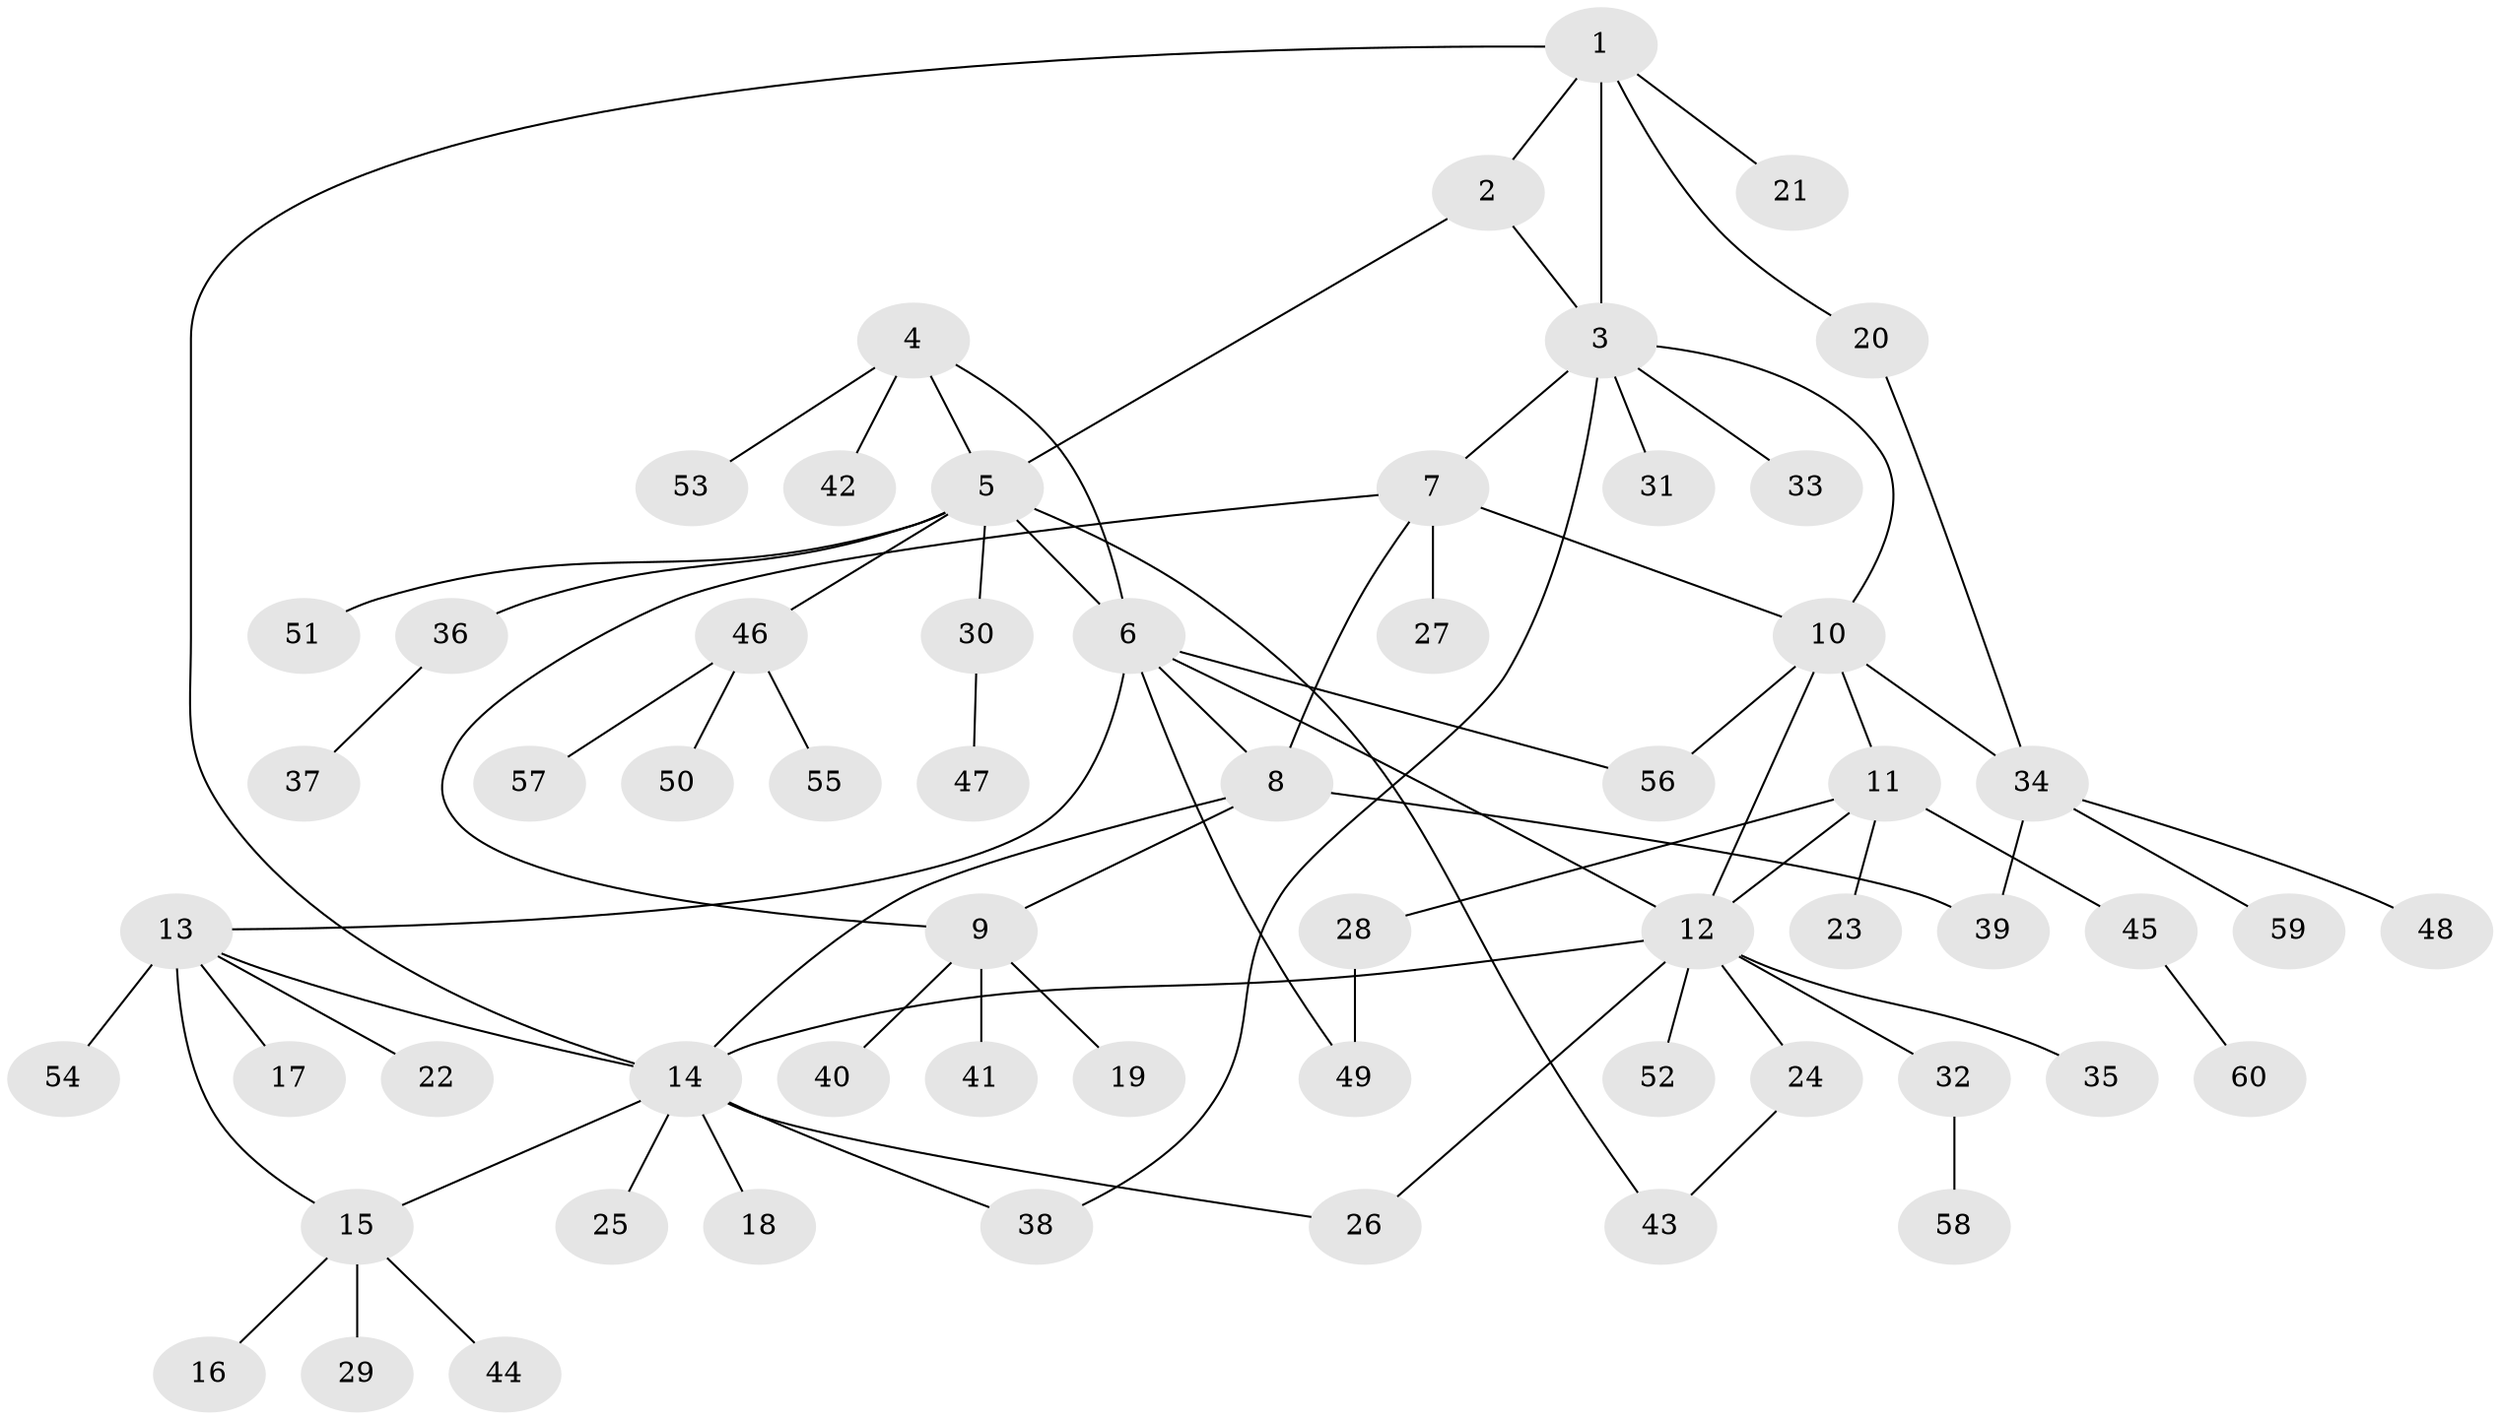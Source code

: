 // coarse degree distribution, {3: 0.08108108108108109, 5: 0.10810810810810811, 7: 0.05405405405405406, 10: 0.02702702702702703, 4: 0.10810810810810811, 8: 0.02702702702702703, 1: 0.4594594594594595, 2: 0.13513513513513514}
// Generated by graph-tools (version 1.1) at 2025/52/03/04/25 22:52:41]
// undirected, 60 vertices, 77 edges
graph export_dot {
  node [color=gray90,style=filled];
  1;
  2;
  3;
  4;
  5;
  6;
  7;
  8;
  9;
  10;
  11;
  12;
  13;
  14;
  15;
  16;
  17;
  18;
  19;
  20;
  21;
  22;
  23;
  24;
  25;
  26;
  27;
  28;
  29;
  30;
  31;
  32;
  33;
  34;
  35;
  36;
  37;
  38;
  39;
  40;
  41;
  42;
  43;
  44;
  45;
  46;
  47;
  48;
  49;
  50;
  51;
  52;
  53;
  54;
  55;
  56;
  57;
  58;
  59;
  60;
  1 -- 2;
  1 -- 3;
  1 -- 14;
  1 -- 20;
  1 -- 21;
  2 -- 3;
  2 -- 5;
  3 -- 7;
  3 -- 10;
  3 -- 31;
  3 -- 33;
  3 -- 38;
  4 -- 5;
  4 -- 6;
  4 -- 42;
  4 -- 53;
  5 -- 6;
  5 -- 30;
  5 -- 36;
  5 -- 43;
  5 -- 46;
  5 -- 51;
  6 -- 8;
  6 -- 12;
  6 -- 13;
  6 -- 49;
  6 -- 56;
  7 -- 8;
  7 -- 9;
  7 -- 10;
  7 -- 27;
  8 -- 9;
  8 -- 14;
  8 -- 39;
  9 -- 19;
  9 -- 40;
  9 -- 41;
  10 -- 11;
  10 -- 12;
  10 -- 34;
  10 -- 56;
  11 -- 12;
  11 -- 23;
  11 -- 28;
  11 -- 45;
  12 -- 14;
  12 -- 24;
  12 -- 26;
  12 -- 32;
  12 -- 35;
  12 -- 52;
  13 -- 14;
  13 -- 15;
  13 -- 17;
  13 -- 22;
  13 -- 54;
  14 -- 15;
  14 -- 18;
  14 -- 25;
  14 -- 26;
  14 -- 38;
  15 -- 16;
  15 -- 29;
  15 -- 44;
  20 -- 34;
  24 -- 43;
  28 -- 49;
  30 -- 47;
  32 -- 58;
  34 -- 39;
  34 -- 48;
  34 -- 59;
  36 -- 37;
  45 -- 60;
  46 -- 50;
  46 -- 55;
  46 -- 57;
}
